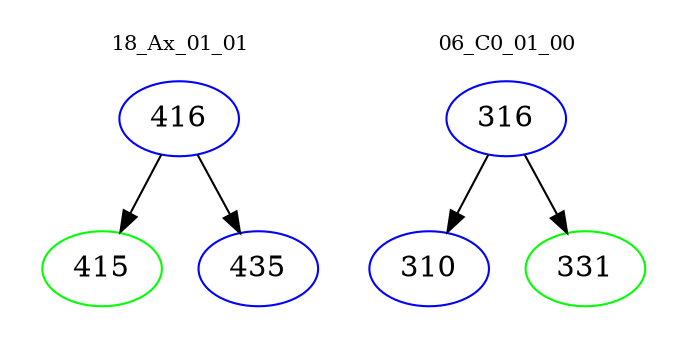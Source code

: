 digraph{
subgraph cluster_0 {
color = white
label = "18_Ax_01_01";
fontsize=10;
T0_416 [label="416", color="blue"]
T0_416 -> T0_415 [color="black"]
T0_415 [label="415", color="green"]
T0_416 -> T0_435 [color="black"]
T0_435 [label="435", color="blue"]
}
subgraph cluster_1 {
color = white
label = "06_C0_01_00";
fontsize=10;
T1_316 [label="316", color="blue"]
T1_316 -> T1_310 [color="black"]
T1_310 [label="310", color="blue"]
T1_316 -> T1_331 [color="black"]
T1_331 [label="331", color="green"]
}
}
